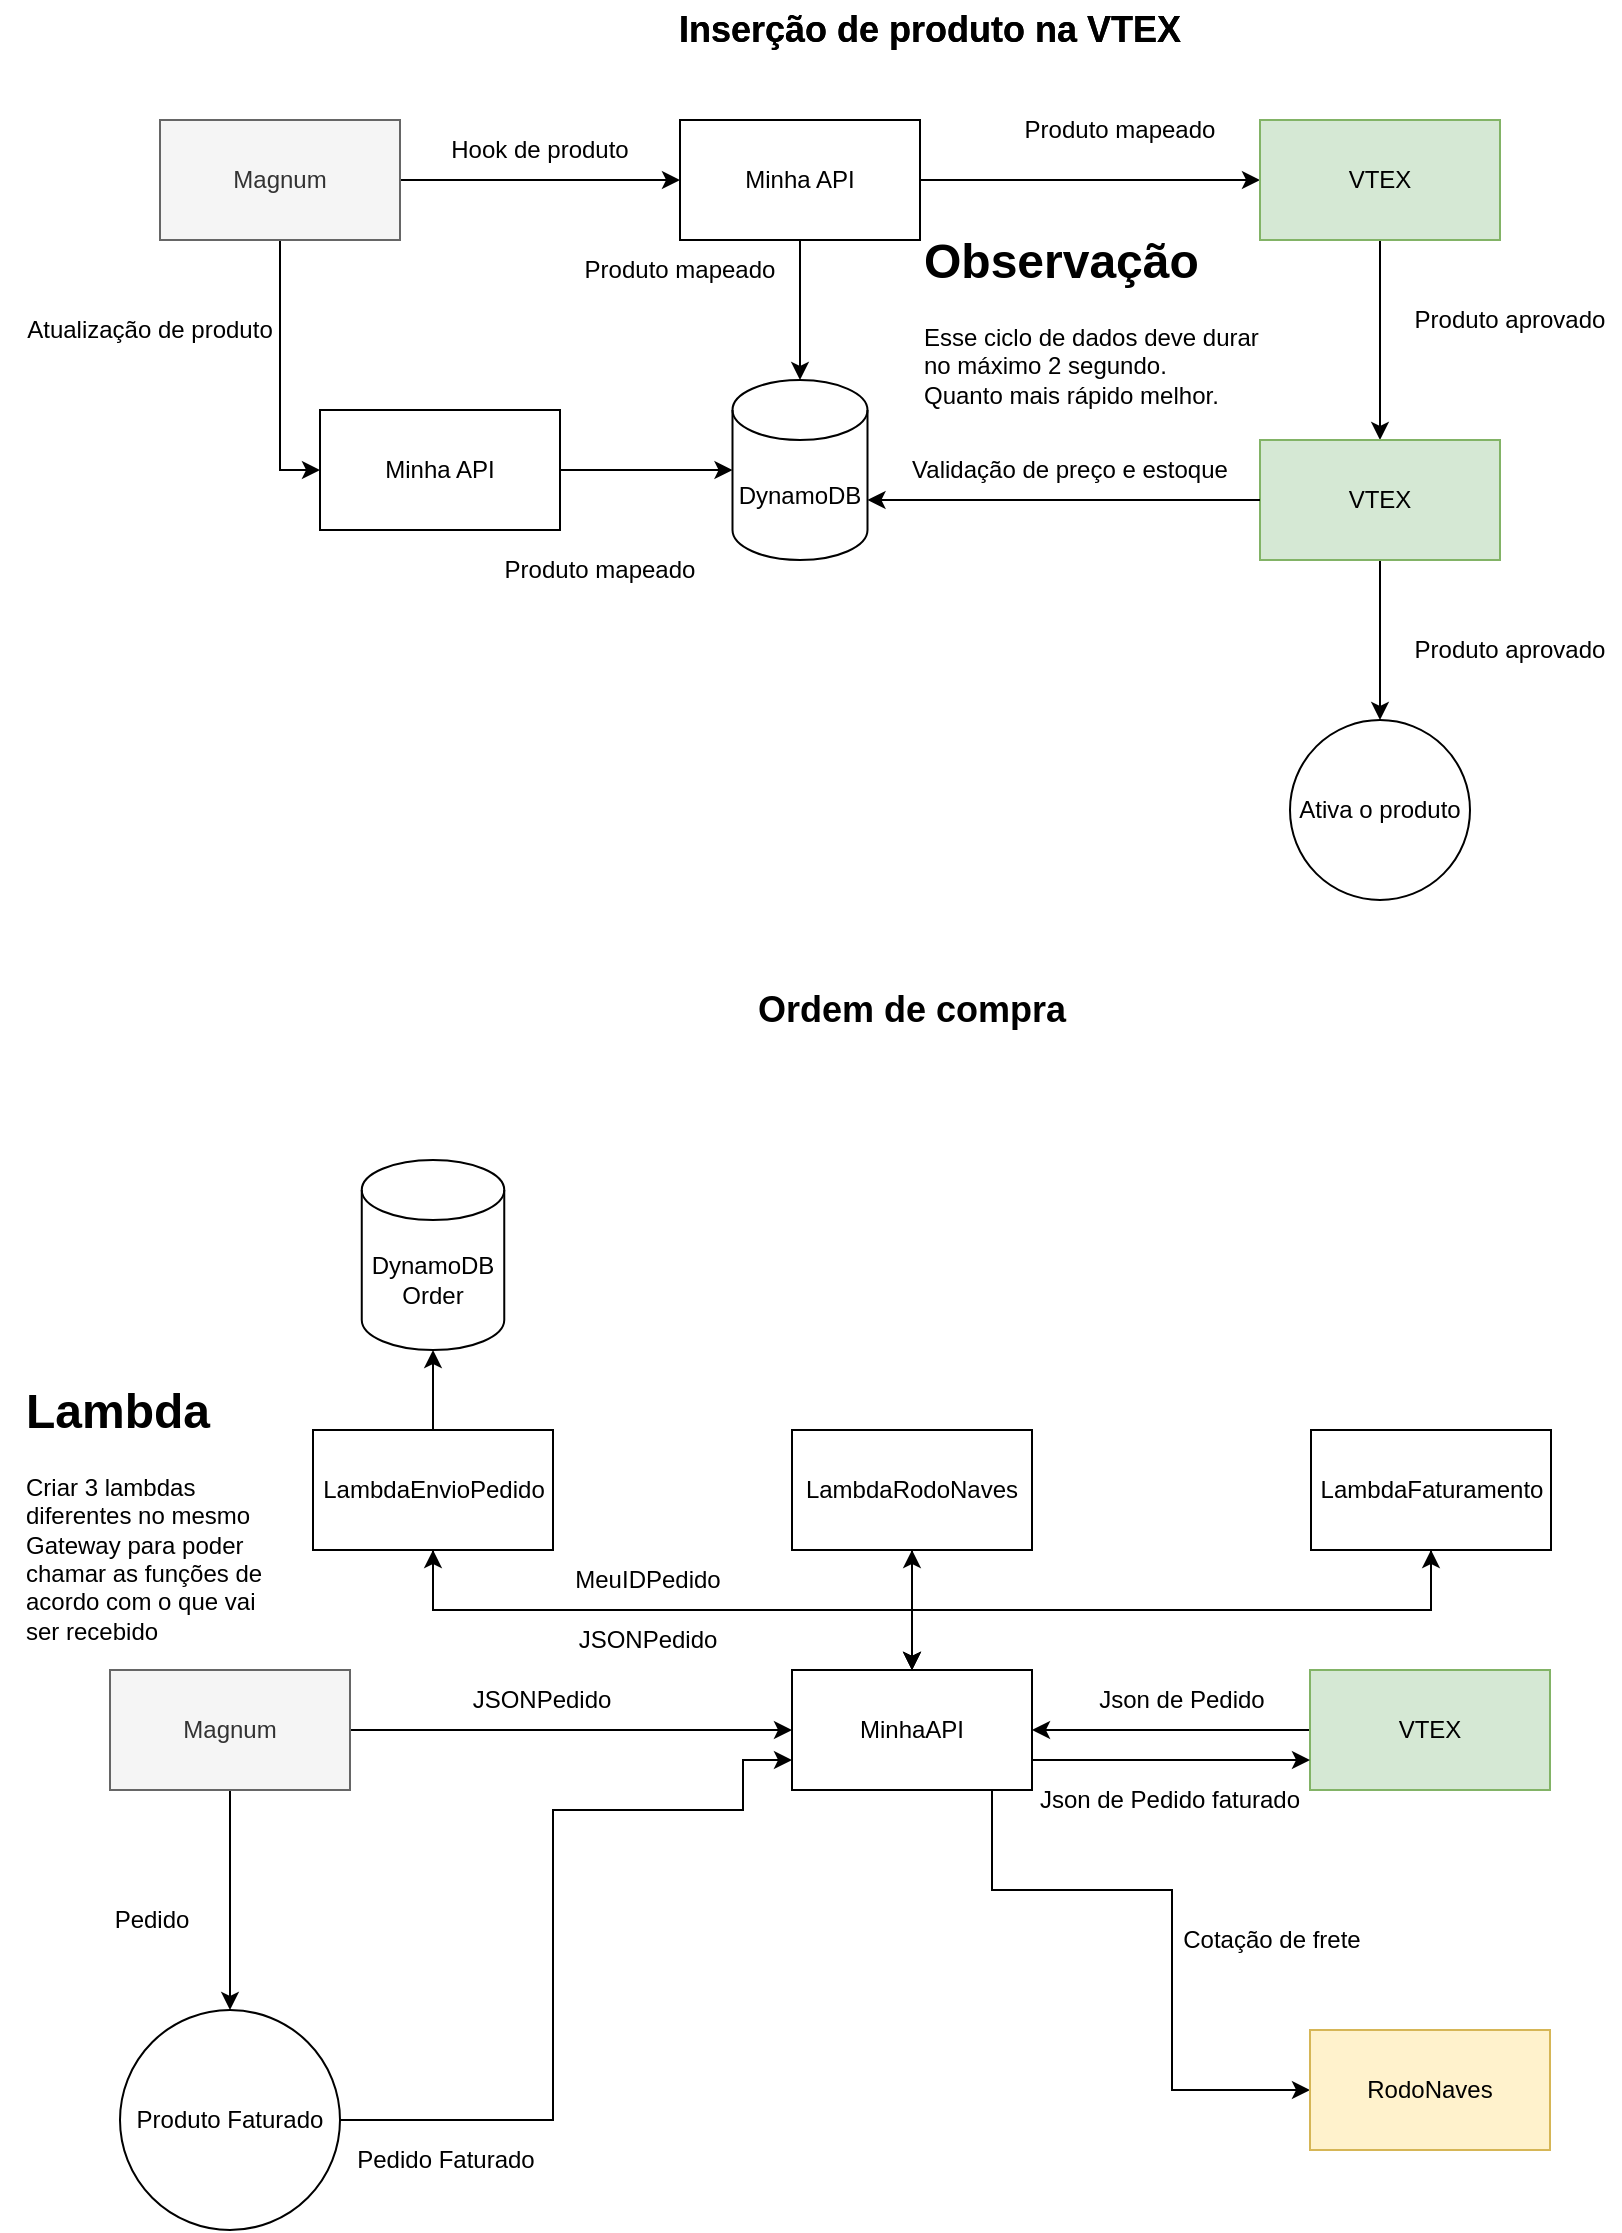 <mxfile version="26.0.5">
  <diagram name="Página-1" id="JwrMWpCtj4y0UdQ7Rwn1">
    <mxGraphModel dx="1066" dy="426" grid="1" gridSize="10" guides="1" tooltips="1" connect="1" arrows="1" fold="1" page="1" pageScale="1" pageWidth="827" pageHeight="1169" math="0" shadow="0">
      <root>
        <mxCell id="0" />
        <mxCell id="1" parent="0" />
        <mxCell id="2zczGr-va-qwcwLliaHw-3" style="edgeStyle=orthogonalEdgeStyle;rounded=0;orthogonalLoop=1;jettySize=auto;html=1;" parent="1" source="2zczGr-va-qwcwLliaHw-1" target="2zczGr-va-qwcwLliaHw-2" edge="1">
          <mxGeometry relative="1" as="geometry" />
        </mxCell>
        <mxCell id="2zczGr-va-qwcwLliaHw-18" style="edgeStyle=orthogonalEdgeStyle;rounded=0;orthogonalLoop=1;jettySize=auto;html=1;entryX=0;entryY=0.5;entryDx=0;entryDy=0;" parent="1" source="2zczGr-va-qwcwLliaHw-1" target="2zczGr-va-qwcwLliaHw-17" edge="1">
          <mxGeometry relative="1" as="geometry" />
        </mxCell>
        <mxCell id="2zczGr-va-qwcwLliaHw-1" value="Magnum" style="rounded=0;whiteSpace=wrap;html=1;fillColor=#f5f5f5;fontColor=#333333;strokeColor=#666666;" parent="1" vertex="1">
          <mxGeometry x="89" y="100" width="120" height="60" as="geometry" />
        </mxCell>
        <mxCell id="2zczGr-va-qwcwLliaHw-6" style="edgeStyle=orthogonalEdgeStyle;rounded=0;orthogonalLoop=1;jettySize=auto;html=1;" parent="1" source="2zczGr-va-qwcwLliaHw-2" target="2zczGr-va-qwcwLliaHw-5" edge="1">
          <mxGeometry relative="1" as="geometry" />
        </mxCell>
        <mxCell id="2zczGr-va-qwcwLliaHw-2" value="Minha API" style="rounded=0;whiteSpace=wrap;html=1;" parent="1" vertex="1">
          <mxGeometry x="349" y="100" width="120" height="60" as="geometry" />
        </mxCell>
        <mxCell id="2zczGr-va-qwcwLliaHw-4" value="Hook de produto" style="text;html=1;align=center;verticalAlign=middle;whiteSpace=wrap;rounded=0;" parent="1" vertex="1">
          <mxGeometry x="229" y="100" width="100" height="30" as="geometry" />
        </mxCell>
        <mxCell id="2zczGr-va-qwcwLliaHw-10" style="edgeStyle=orthogonalEdgeStyle;rounded=0;orthogonalLoop=1;jettySize=auto;html=1;entryX=0.5;entryY=0;entryDx=0;entryDy=0;" parent="1" source="2zczGr-va-qwcwLliaHw-5" target="2zczGr-va-qwcwLliaHw-9" edge="1">
          <mxGeometry relative="1" as="geometry" />
        </mxCell>
        <mxCell id="2zczGr-va-qwcwLliaHw-5" value="VTEX" style="rounded=0;whiteSpace=wrap;html=1;fillColor=#d5e8d4;strokeColor=#82b366;" parent="1" vertex="1">
          <mxGeometry x="639" y="100" width="120" height="60" as="geometry" />
        </mxCell>
        <mxCell id="2zczGr-va-qwcwLliaHw-7" value="Produto mapeado" style="text;html=1;align=center;verticalAlign=middle;whiteSpace=wrap;rounded=0;" parent="1" vertex="1">
          <mxGeometry x="509" y="90" width="120" height="30" as="geometry" />
        </mxCell>
        <mxCell id="2zczGr-va-qwcwLliaHw-8" value="&lt;h1 style=&quot;margin-top: 0px;&quot;&gt;Observação&lt;/h1&gt;&lt;div&gt;Esse ciclo de dados deve durar no máximo 2 segundo.&lt;/div&gt;&lt;div&gt;Quanto mais rápido melhor.&lt;/div&gt;" style="text;html=1;whiteSpace=wrap;overflow=hidden;rounded=0;" parent="1" vertex="1">
          <mxGeometry x="469" y="150" width="170" height="110" as="geometry" />
        </mxCell>
        <mxCell id="2zczGr-va-qwcwLliaHw-23" style="edgeStyle=orthogonalEdgeStyle;rounded=0;orthogonalLoop=1;jettySize=auto;html=1;entryX=0.5;entryY=0;entryDx=0;entryDy=0;" parent="1" source="2zczGr-va-qwcwLliaHw-9" target="2zczGr-va-qwcwLliaHw-22" edge="1">
          <mxGeometry relative="1" as="geometry" />
        </mxCell>
        <mxCell id="2zczGr-va-qwcwLliaHw-9" value="VTEX" style="rounded=0;whiteSpace=wrap;html=1;fillColor=#d5e8d4;strokeColor=#82b366;" parent="1" vertex="1">
          <mxGeometry x="639" y="260" width="120" height="60" as="geometry" />
        </mxCell>
        <mxCell id="2zczGr-va-qwcwLliaHw-11" value="Produto aprovado" style="text;html=1;align=center;verticalAlign=middle;whiteSpace=wrap;rounded=0;" parent="1" vertex="1">
          <mxGeometry x="709" y="185" width="110" height="30" as="geometry" />
        </mxCell>
        <mxCell id="2zczGr-va-qwcwLliaHw-13" value="DynamoDB" style="shape=cylinder3;whiteSpace=wrap;html=1;boundedLbl=1;backgroundOutline=1;size=15;" parent="1" vertex="1">
          <mxGeometry x="375.25" y="230" width="67.5" height="90" as="geometry" />
        </mxCell>
        <mxCell id="2zczGr-va-qwcwLliaHw-14" style="edgeStyle=orthogonalEdgeStyle;rounded=0;orthogonalLoop=1;jettySize=auto;html=1;entryX=0.5;entryY=0;entryDx=0;entryDy=0;entryPerimeter=0;" parent="1" source="2zczGr-va-qwcwLliaHw-2" target="2zczGr-va-qwcwLliaHw-13" edge="1">
          <mxGeometry relative="1" as="geometry" />
        </mxCell>
        <mxCell id="2zczGr-va-qwcwLliaHw-15" style="edgeStyle=orthogonalEdgeStyle;rounded=0;orthogonalLoop=1;jettySize=auto;html=1;entryX=1;entryY=0;entryDx=0;entryDy=60;entryPerimeter=0;" parent="1" source="2zczGr-va-qwcwLliaHw-9" target="2zczGr-va-qwcwLliaHw-13" edge="1">
          <mxGeometry relative="1" as="geometry" />
        </mxCell>
        <mxCell id="2zczGr-va-qwcwLliaHw-16" value="Validação de preço e estoque" style="text;html=1;align=center;verticalAlign=middle;whiteSpace=wrap;rounded=0;" parent="1" vertex="1">
          <mxGeometry x="459" y="260" width="170" height="30" as="geometry" />
        </mxCell>
        <mxCell id="2zczGr-va-qwcwLliaHw-20" style="edgeStyle=orthogonalEdgeStyle;rounded=0;orthogonalLoop=1;jettySize=auto;html=1;" parent="1" source="2zczGr-va-qwcwLliaHw-17" target="2zczGr-va-qwcwLliaHw-13" edge="1">
          <mxGeometry relative="1" as="geometry" />
        </mxCell>
        <mxCell id="2zczGr-va-qwcwLliaHw-17" value="Minha API" style="rounded=0;whiteSpace=wrap;html=1;" parent="1" vertex="1">
          <mxGeometry x="169" y="245" width="120" height="60" as="geometry" />
        </mxCell>
        <mxCell id="2zczGr-va-qwcwLliaHw-19" value="Atualização de produto" style="text;html=1;align=center;verticalAlign=middle;whiteSpace=wrap;rounded=0;" parent="1" vertex="1">
          <mxGeometry x="9" y="190" width="150" height="30" as="geometry" />
        </mxCell>
        <mxCell id="2zczGr-va-qwcwLliaHw-22" value="Ativa o produto" style="ellipse;whiteSpace=wrap;html=1;aspect=fixed;" parent="1" vertex="1">
          <mxGeometry x="654" y="400" width="90" height="90" as="geometry" />
        </mxCell>
        <mxCell id="2zczGr-va-qwcwLliaHw-24" value="Produto aprovado" style="text;html=1;align=center;verticalAlign=middle;whiteSpace=wrap;rounded=0;" parent="1" vertex="1">
          <mxGeometry x="709" y="350" width="110" height="30" as="geometry" />
        </mxCell>
        <mxCell id="2zczGr-va-qwcwLliaHw-29" value="Produto mapeado" style="text;html=1;align=center;verticalAlign=middle;whiteSpace=wrap;rounded=0;" parent="1" vertex="1">
          <mxGeometry x="289" y="160" width="120" height="30" as="geometry" />
        </mxCell>
        <mxCell id="2zczGr-va-qwcwLliaHw-30" value="Produto mapeado" style="text;html=1;align=center;verticalAlign=middle;whiteSpace=wrap;rounded=0;" parent="1" vertex="1">
          <mxGeometry x="249" y="310" width="120" height="30" as="geometry" />
        </mxCell>
        <mxCell id="FZFOcRTSQXgEtiSQkMod-1" value="Inserção de produto na VTEX" style="text;html=1;align=center;verticalAlign=middle;whiteSpace=wrap;rounded=0;fontSize=18;fontStyle=1" parent="1" vertex="1">
          <mxGeometry x="319" y="40" width="310" height="30" as="geometry" />
        </mxCell>
        <mxCell id="FZFOcRTSQXgEtiSQkMod-2" value="Inserção de produto na VTEX" style="text;html=1;align=center;verticalAlign=middle;whiteSpace=wrap;rounded=0;fontSize=18;fontStyle=1" parent="1" vertex="1">
          <mxGeometry x="319" y="40" width="310" height="30" as="geometry" />
        </mxCell>
        <mxCell id="FZFOcRTSQXgEtiSQkMod-3" value="Ordem de compra" style="text;html=1;align=center;verticalAlign=middle;whiteSpace=wrap;rounded=0;fontSize=18;fontStyle=1" parent="1" vertex="1">
          <mxGeometry x="310" y="530" width="310" height="30" as="geometry" />
        </mxCell>
        <mxCell id="h7239qkk3jvsULKhZbue-3" style="edgeStyle=orthogonalEdgeStyle;rounded=0;orthogonalLoop=1;jettySize=auto;html=1;entryX=1;entryY=0.5;entryDx=0;entryDy=0;" parent="1" source="h7239qkk3jvsULKhZbue-1" target="h7239qkk3jvsULKhZbue-2" edge="1">
          <mxGeometry relative="1" as="geometry" />
        </mxCell>
        <mxCell id="h7239qkk3jvsULKhZbue-1" value="VTEX" style="rounded=0;whiteSpace=wrap;html=1;fillColor=#d5e8d4;strokeColor=#82b366;" parent="1" vertex="1">
          <mxGeometry x="664" y="875" width="120" height="60" as="geometry" />
        </mxCell>
        <mxCell id="h7239qkk3jvsULKhZbue-15" style="edgeStyle=orthogonalEdgeStyle;rounded=0;orthogonalLoop=1;jettySize=auto;html=1;entryX=0;entryY=0.5;entryDx=0;entryDy=0;exitX=0.825;exitY=1;exitDx=0;exitDy=0;exitPerimeter=0;" parent="1" source="h7239qkk3jvsULKhZbue-2" target="h7239qkk3jvsULKhZbue-14" edge="1">
          <mxGeometry relative="1" as="geometry">
            <mxPoint x="505" y="945" as="sourcePoint" />
            <Array as="points">
              <mxPoint x="505" y="935" />
              <mxPoint x="505" y="985" />
              <mxPoint x="595" y="985" />
              <mxPoint x="595" y="1085" />
            </Array>
          </mxGeometry>
        </mxCell>
        <mxCell id="h7239qkk3jvsULKhZbue-19" style="edgeStyle=orthogonalEdgeStyle;rounded=0;orthogonalLoop=1;jettySize=auto;html=1;entryX=0;entryY=0.75;entryDx=0;entryDy=0;" parent="1" source="h7239qkk3jvsULKhZbue-2" target="h7239qkk3jvsULKhZbue-1" edge="1">
          <mxGeometry relative="1" as="geometry">
            <Array as="points">
              <mxPoint x="555" y="920" />
              <mxPoint x="555" y="920" />
            </Array>
          </mxGeometry>
        </mxCell>
        <mxCell id="h7239qkk3jvsULKhZbue-35" style="edgeStyle=orthogonalEdgeStyle;rounded=0;orthogonalLoop=1;jettySize=auto;html=1;entryX=0.5;entryY=1;entryDx=0;entryDy=0;" parent="1" source="h7239qkk3jvsULKhZbue-2" target="h7239qkk3jvsULKhZbue-30" edge="1">
          <mxGeometry relative="1" as="geometry">
            <Array as="points">
              <mxPoint x="465.5" y="845" />
              <mxPoint x="724.5" y="845" />
            </Array>
          </mxGeometry>
        </mxCell>
        <mxCell id="h7239qkk3jvsULKhZbue-36" style="edgeStyle=orthogonalEdgeStyle;rounded=0;orthogonalLoop=1;jettySize=auto;html=1;entryX=0.5;entryY=1;entryDx=0;entryDy=0;" parent="1" source="h7239qkk3jvsULKhZbue-2" target="h7239qkk3jvsULKhZbue-29" edge="1">
          <mxGeometry relative="1" as="geometry" />
        </mxCell>
        <mxCell id="h7239qkk3jvsULKhZbue-42" style="edgeStyle=orthogonalEdgeStyle;rounded=0;orthogonalLoop=1;jettySize=auto;html=1;entryX=0.5;entryY=1;entryDx=0;entryDy=0;" parent="1" source="h7239qkk3jvsULKhZbue-2" target="h7239qkk3jvsULKhZbue-28" edge="1">
          <mxGeometry relative="1" as="geometry">
            <Array as="points">
              <mxPoint x="465.5" y="845" />
              <mxPoint x="225.5" y="845" />
            </Array>
          </mxGeometry>
        </mxCell>
        <mxCell id="h7239qkk3jvsULKhZbue-2" value="MinhaAPI" style="rounded=0;whiteSpace=wrap;html=1;" parent="1" vertex="1">
          <mxGeometry x="405" y="875" width="120" height="60" as="geometry" />
        </mxCell>
        <mxCell id="h7239qkk3jvsULKhZbue-12" style="edgeStyle=orthogonalEdgeStyle;rounded=0;orthogonalLoop=1;jettySize=auto;html=1;" parent="1" source="h7239qkk3jvsULKhZbue-5" target="h7239qkk3jvsULKhZbue-11" edge="1">
          <mxGeometry relative="1" as="geometry" />
        </mxCell>
        <mxCell id="JLs4M8Y_g-yFLiTVrAUI-1" style="edgeStyle=orthogonalEdgeStyle;rounded=0;orthogonalLoop=1;jettySize=auto;html=1;entryX=0;entryY=0.5;entryDx=0;entryDy=0;" edge="1" parent="1" source="h7239qkk3jvsULKhZbue-5" target="h7239qkk3jvsULKhZbue-2">
          <mxGeometry relative="1" as="geometry" />
        </mxCell>
        <mxCell id="h7239qkk3jvsULKhZbue-5" value="Magnum" style="rounded=0;whiteSpace=wrap;html=1;fillColor=#f5f5f5;fontColor=#333333;strokeColor=#666666;" parent="1" vertex="1">
          <mxGeometry x="64" y="875" width="120" height="60" as="geometry" />
        </mxCell>
        <mxCell id="h7239qkk3jvsULKhZbue-7" value="Json de Pedido" style="text;html=1;align=center;verticalAlign=middle;whiteSpace=wrap;rounded=0;" parent="1" vertex="1">
          <mxGeometry x="555" y="875" width="90" height="30" as="geometry" />
        </mxCell>
        <mxCell id="h7239qkk3jvsULKhZbue-13" style="edgeStyle=orthogonalEdgeStyle;rounded=0;orthogonalLoop=1;jettySize=auto;html=1;entryX=0;entryY=0.75;entryDx=0;entryDy=0;" parent="1" source="h7239qkk3jvsULKhZbue-11" target="h7239qkk3jvsULKhZbue-2" edge="1">
          <mxGeometry relative="1" as="geometry">
            <Array as="points">
              <mxPoint x="285.5" y="1100" />
              <mxPoint x="285.5" y="945" />
              <mxPoint x="380.5" y="945" />
              <mxPoint x="380.5" y="920" />
            </Array>
          </mxGeometry>
        </mxCell>
        <mxCell id="h7239qkk3jvsULKhZbue-11" value="Produto Faturado" style="ellipse;whiteSpace=wrap;html=1;aspect=fixed;" parent="1" vertex="1">
          <mxGeometry x="69" y="1045" width="110" height="110" as="geometry" />
        </mxCell>
        <mxCell id="h7239qkk3jvsULKhZbue-14" value="RodoNaves" style="rounded=0;whiteSpace=wrap;html=1;fillColor=#fff2cc;strokeColor=#d6b656;" parent="1" vertex="1">
          <mxGeometry x="664" y="1055" width="120" height="60" as="geometry" />
        </mxCell>
        <mxCell id="h7239qkk3jvsULKhZbue-20" value="Json de Pedido faturado" style="text;html=1;align=center;verticalAlign=middle;whiteSpace=wrap;rounded=0;" parent="1" vertex="1">
          <mxGeometry x="526" y="925" width="136" height="30" as="geometry" />
        </mxCell>
        <mxCell id="h7239qkk3jvsULKhZbue-21" value="Cotação de frete" style="text;html=1;align=center;verticalAlign=middle;whiteSpace=wrap;rounded=0;" parent="1" vertex="1">
          <mxGeometry x="585" y="995" width="120" height="30" as="geometry" />
        </mxCell>
        <mxCell id="h7239qkk3jvsULKhZbue-25" value="Pedido Faturado" style="text;html=1;align=center;verticalAlign=middle;whiteSpace=wrap;rounded=0;" parent="1" vertex="1">
          <mxGeometry x="179" y="1105" width="106" height="30" as="geometry" />
        </mxCell>
        <mxCell id="h7239qkk3jvsULKhZbue-27" value="Pedido" style="text;html=1;align=center;verticalAlign=middle;whiteSpace=wrap;rounded=0;" parent="1" vertex="1">
          <mxGeometry x="55" y="985" width="60" height="30" as="geometry" />
        </mxCell>
        <mxCell id="h7239qkk3jvsULKhZbue-43" style="edgeStyle=orthogonalEdgeStyle;rounded=0;orthogonalLoop=1;jettySize=auto;html=1;entryX=0.5;entryY=0;entryDx=0;entryDy=0;" parent="1" source="h7239qkk3jvsULKhZbue-28" target="h7239qkk3jvsULKhZbue-2" edge="1">
          <mxGeometry relative="1" as="geometry">
            <Array as="points">
              <mxPoint x="225.5" y="845" />
              <mxPoint x="465.5" y="845" />
            </Array>
          </mxGeometry>
        </mxCell>
        <mxCell id="h7239qkk3jvsULKhZbue-28" value="LambdaEnvioPedido" style="rounded=0;whiteSpace=wrap;html=1;" parent="1" vertex="1">
          <mxGeometry x="165.5" y="755" width="120" height="60" as="geometry" />
        </mxCell>
        <mxCell id="h7239qkk3jvsULKhZbue-38" style="edgeStyle=orthogonalEdgeStyle;rounded=0;orthogonalLoop=1;jettySize=auto;html=1;entryX=0.5;entryY=0;entryDx=0;entryDy=0;" parent="1" source="h7239qkk3jvsULKhZbue-29" target="h7239qkk3jvsULKhZbue-2" edge="1">
          <mxGeometry relative="1" as="geometry" />
        </mxCell>
        <mxCell id="h7239qkk3jvsULKhZbue-29" value="LambdaRodoNaves" style="rounded=0;whiteSpace=wrap;html=1;" parent="1" vertex="1">
          <mxGeometry x="405" y="755" width="120" height="60" as="geometry" />
        </mxCell>
        <mxCell id="h7239qkk3jvsULKhZbue-39" style="edgeStyle=orthogonalEdgeStyle;rounded=0;orthogonalLoop=1;jettySize=auto;html=1;entryX=0.5;entryY=0;entryDx=0;entryDy=0;" parent="1" source="h7239qkk3jvsULKhZbue-30" target="h7239qkk3jvsULKhZbue-2" edge="1">
          <mxGeometry relative="1" as="geometry">
            <Array as="points">
              <mxPoint x="724.5" y="845" />
              <mxPoint x="465.5" y="845" />
            </Array>
          </mxGeometry>
        </mxCell>
        <mxCell id="h7239qkk3jvsULKhZbue-30" value="LambdaFaturamento" style="rounded=0;whiteSpace=wrap;html=1;" parent="1" vertex="1">
          <mxGeometry x="664.5" y="755" width="120" height="60" as="geometry" />
        </mxCell>
        <mxCell id="h7239qkk3jvsULKhZbue-44" value="&lt;h1 style=&quot;margin-top: 0px;&quot;&gt;Lambda&lt;/h1&gt;&lt;div&gt;Criar 3 lambdas diferentes no mesmo Gateway para poder chamar as funções de acordo com o que vai ser recebido&lt;/div&gt;" style="text;html=1;whiteSpace=wrap;overflow=hidden;rounded=0;" parent="1" vertex="1">
          <mxGeometry x="20" y="725" width="130" height="140" as="geometry" />
        </mxCell>
        <mxCell id="JLs4M8Y_g-yFLiTVrAUI-2" value="DynamoDB&lt;div&gt;Order&lt;/div&gt;" style="shape=cylinder3;whiteSpace=wrap;html=1;boundedLbl=1;backgroundOutline=1;size=15;" vertex="1" parent="1">
          <mxGeometry x="189.88" y="620" width="71.25" height="95" as="geometry" />
        </mxCell>
        <mxCell id="JLs4M8Y_g-yFLiTVrAUI-3" style="edgeStyle=orthogonalEdgeStyle;rounded=0;orthogonalLoop=1;jettySize=auto;html=1;entryX=0.5;entryY=1;entryDx=0;entryDy=0;entryPerimeter=0;" edge="1" parent="1" source="h7239qkk3jvsULKhZbue-28" target="JLs4M8Y_g-yFLiTVrAUI-2">
          <mxGeometry relative="1" as="geometry" />
        </mxCell>
        <mxCell id="JLs4M8Y_g-yFLiTVrAUI-4" value="MeuIDPedido" style="text;html=1;align=center;verticalAlign=middle;whiteSpace=wrap;rounded=0;" vertex="1" parent="1">
          <mxGeometry x="294.5" y="815" width="76" height="30" as="geometry" />
        </mxCell>
        <mxCell id="JLs4M8Y_g-yFLiTVrAUI-5" value="JSONPedido" style="text;html=1;align=center;verticalAlign=middle;whiteSpace=wrap;rounded=0;" vertex="1" parent="1">
          <mxGeometry x="302.5" y="845" width="60" height="30" as="geometry" />
        </mxCell>
        <mxCell id="JLs4M8Y_g-yFLiTVrAUI-6" value="JSONPedido" style="text;html=1;align=center;verticalAlign=middle;whiteSpace=wrap;rounded=0;" vertex="1" parent="1">
          <mxGeometry x="250" y="875" width="60" height="30" as="geometry" />
        </mxCell>
      </root>
    </mxGraphModel>
  </diagram>
</mxfile>
